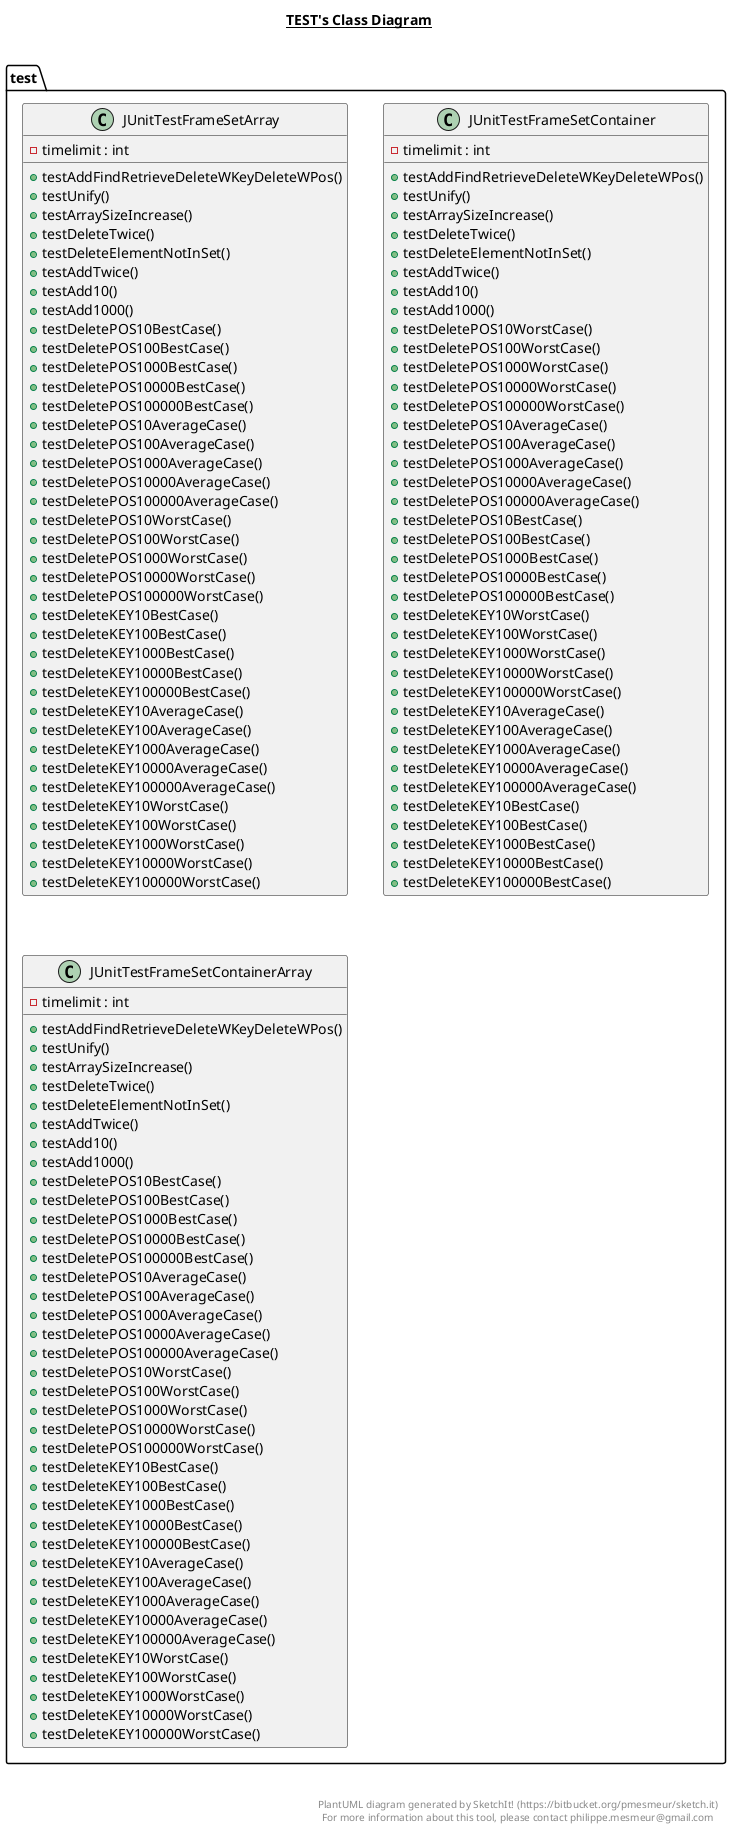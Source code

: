 @startuml

title __TEST's Class Diagram__\n

  package test {
    class JUnitTestFrameSetArray {
        - timelimit : int
        + testAddFindRetrieveDeleteWKeyDeleteWPos()
        + testUnify()
        + testArraySizeIncrease()
        + testDeleteTwice()
        + testDeleteElementNotInSet()
        + testAddTwice()
        + testAdd10()
        + testAdd1000()
        + testDeletePOS10BestCase()
        + testDeletePOS100BestCase()
        + testDeletePOS1000BestCase()
        + testDeletePOS10000BestCase()
        + testDeletePOS100000BestCase()
        + testDeletePOS10AverageCase()
        + testDeletePOS100AverageCase()
        + testDeletePOS1000AverageCase()
        + testDeletePOS10000AverageCase()
        + testDeletePOS100000AverageCase()
        + testDeletePOS10WorstCase()
        + testDeletePOS100WorstCase()
        + testDeletePOS1000WorstCase()
        + testDeletePOS10000WorstCase()
        + testDeletePOS100000WorstCase()
        + testDeleteKEY10BestCase()
        + testDeleteKEY100BestCase()
        + testDeleteKEY1000BestCase()
        + testDeleteKEY10000BestCase()
        + testDeleteKEY100000BestCase()
        + testDeleteKEY10AverageCase()
        + testDeleteKEY100AverageCase()
        + testDeleteKEY1000AverageCase()
        + testDeleteKEY10000AverageCase()
        + testDeleteKEY100000AverageCase()
        + testDeleteKEY10WorstCase()
        + testDeleteKEY100WorstCase()
        + testDeleteKEY1000WorstCase()
        + testDeleteKEY10000WorstCase()
        + testDeleteKEY100000WorstCase()
    }
  }
  

  package test {
    class JUnitTestFrameSetContainer {
        - timelimit : int
        + testAddFindRetrieveDeleteWKeyDeleteWPos()
        + testUnify()
        + testArraySizeIncrease()
        + testDeleteTwice()
        + testDeleteElementNotInSet()
        + testAddTwice()
        + testAdd10()
        + testAdd1000()
        + testDeletePOS10WorstCase()
        + testDeletePOS100WorstCase()
        + testDeletePOS1000WorstCase()
        + testDeletePOS10000WorstCase()
        + testDeletePOS100000WorstCase()
        + testDeletePOS10AverageCase()
        + testDeletePOS100AverageCase()
        + testDeletePOS1000AverageCase()
        + testDeletePOS10000AverageCase()
        + testDeletePOS100000AverageCase()
        + testDeletePOS10BestCase()
        + testDeletePOS100BestCase()
        + testDeletePOS1000BestCase()
        + testDeletePOS10000BestCase()
        + testDeletePOS100000BestCase()
        + testDeleteKEY10WorstCase()
        + testDeleteKEY100WorstCase()
        + testDeleteKEY1000WorstCase()
        + testDeleteKEY10000WorstCase()
        + testDeleteKEY100000WorstCase()
        + testDeleteKEY10AverageCase()
        + testDeleteKEY100AverageCase()
        + testDeleteKEY1000AverageCase()
        + testDeleteKEY10000AverageCase()
        + testDeleteKEY100000AverageCase()
        + testDeleteKEY10BestCase()
        + testDeleteKEY100BestCase()
        + testDeleteKEY1000BestCase()
        + testDeleteKEY10000BestCase()
        + testDeleteKEY100000BestCase()
    }
  }
  

  package test {
    class JUnitTestFrameSetContainerArray {
        - timelimit : int
        + testAddFindRetrieveDeleteWKeyDeleteWPos()
        + testUnify()
        + testArraySizeIncrease()
        + testDeleteTwice()
        + testDeleteElementNotInSet()
        + testAddTwice()
        + testAdd10()
        + testAdd1000()
        + testDeletePOS10BestCase()
        + testDeletePOS100BestCase()
        + testDeletePOS1000BestCase()
        + testDeletePOS10000BestCase()
        + testDeletePOS100000BestCase()
        + testDeletePOS10AverageCase()
        + testDeletePOS100AverageCase()
        + testDeletePOS1000AverageCase()
        + testDeletePOS10000AverageCase()
        + testDeletePOS100000AverageCase()
        + testDeletePOS10WorstCase()
        + testDeletePOS100WorstCase()
        + testDeletePOS1000WorstCase()
        + testDeletePOS10000WorstCase()
        + testDeletePOS100000WorstCase()
        + testDeleteKEY10BestCase()
        + testDeleteKEY100BestCase()
        + testDeleteKEY1000BestCase()
        + testDeleteKEY10000BestCase()
        + testDeleteKEY100000BestCase()
        + testDeleteKEY10AverageCase()
        + testDeleteKEY100AverageCase()
        + testDeleteKEY1000AverageCase()
        + testDeleteKEY10000AverageCase()
        + testDeleteKEY100000AverageCase()
        + testDeleteKEY10WorstCase()
        + testDeleteKEY100WorstCase()
        + testDeleteKEY1000WorstCase()
        + testDeleteKEY10000WorstCase()
        + testDeleteKEY100000WorstCase()
    }
  }
  



right footer


PlantUML diagram generated by SketchIt! (https://bitbucket.org/pmesmeur/sketch.it)
For more information about this tool, please contact philippe.mesmeur@gmail.com
endfooter

@enduml
